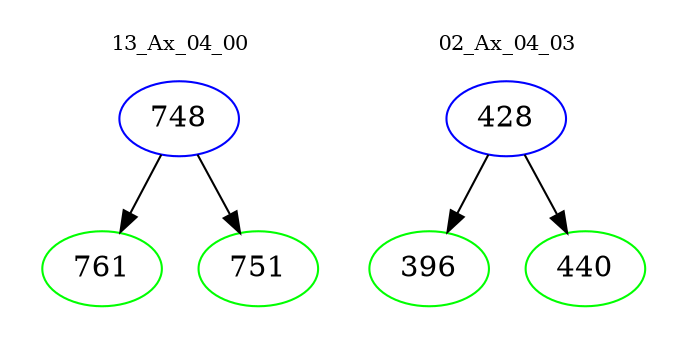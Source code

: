 digraph{
subgraph cluster_0 {
color = white
label = "13_Ax_04_00";
fontsize=10;
T0_748 [label="748", color="blue"]
T0_748 -> T0_761 [color="black"]
T0_761 [label="761", color="green"]
T0_748 -> T0_751 [color="black"]
T0_751 [label="751", color="green"]
}
subgraph cluster_1 {
color = white
label = "02_Ax_04_03";
fontsize=10;
T1_428 [label="428", color="blue"]
T1_428 -> T1_396 [color="black"]
T1_396 [label="396", color="green"]
T1_428 -> T1_440 [color="black"]
T1_440 [label="440", color="green"]
}
}
